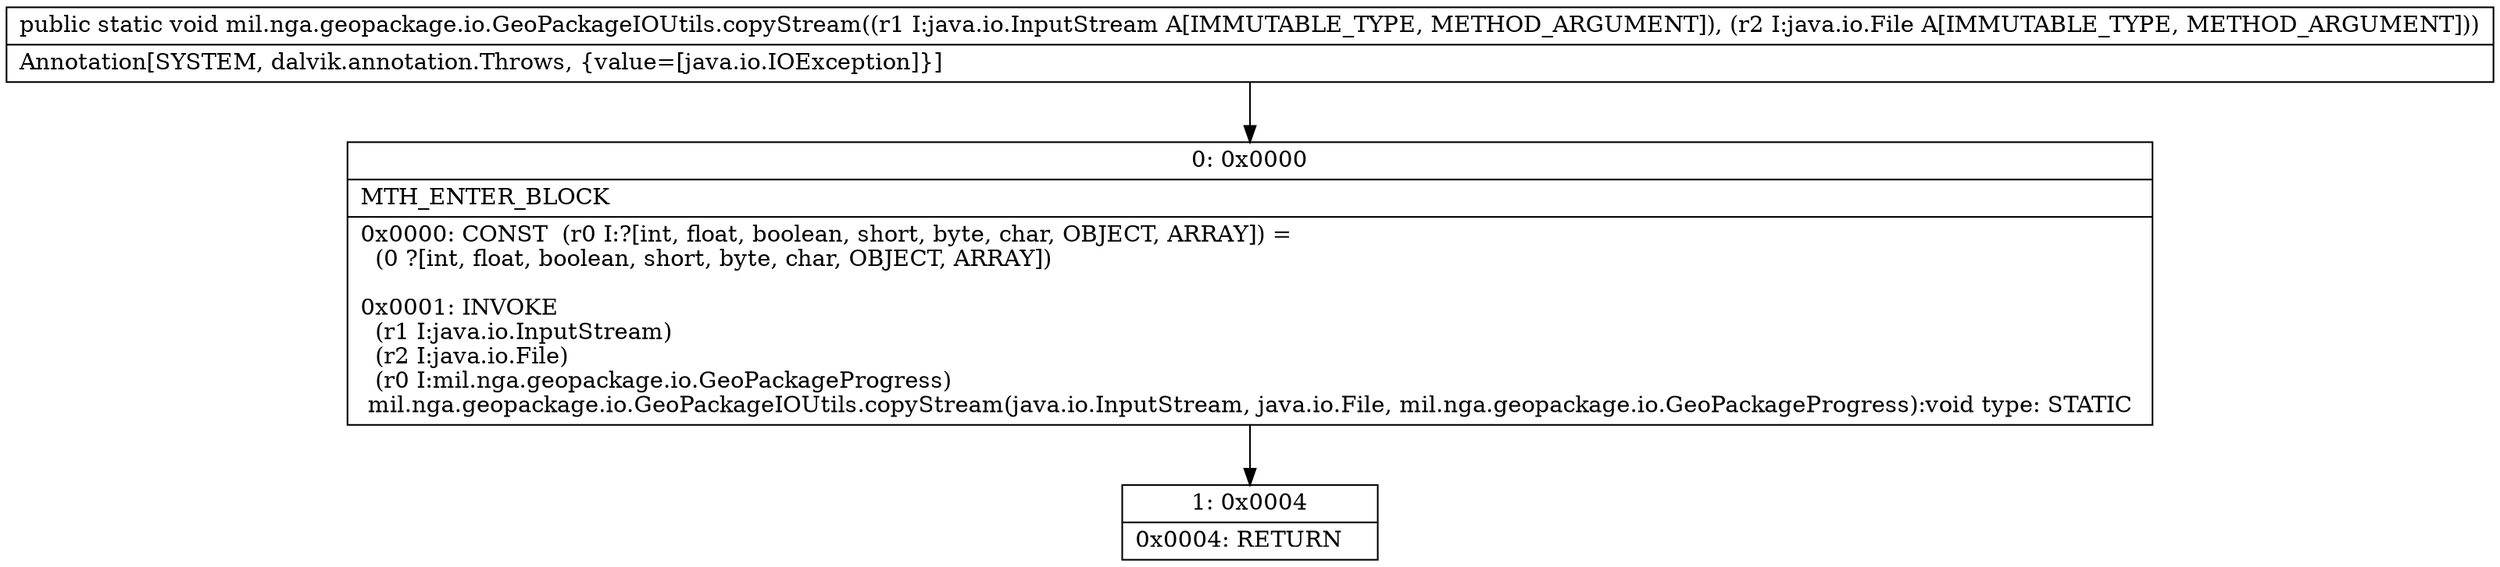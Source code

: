 digraph "CFG formil.nga.geopackage.io.GeoPackageIOUtils.copyStream(Ljava\/io\/InputStream;Ljava\/io\/File;)V" {
Node_0 [shape=record,label="{0\:\ 0x0000|MTH_ENTER_BLOCK\l|0x0000: CONST  (r0 I:?[int, float, boolean, short, byte, char, OBJECT, ARRAY]) = \l  (0 ?[int, float, boolean, short, byte, char, OBJECT, ARRAY])\l \l0x0001: INVOKE  \l  (r1 I:java.io.InputStream)\l  (r2 I:java.io.File)\l  (r0 I:mil.nga.geopackage.io.GeoPackageProgress)\l mil.nga.geopackage.io.GeoPackageIOUtils.copyStream(java.io.InputStream, java.io.File, mil.nga.geopackage.io.GeoPackageProgress):void type: STATIC \l}"];
Node_1 [shape=record,label="{1\:\ 0x0004|0x0004: RETURN   \l}"];
MethodNode[shape=record,label="{public static void mil.nga.geopackage.io.GeoPackageIOUtils.copyStream((r1 I:java.io.InputStream A[IMMUTABLE_TYPE, METHOD_ARGUMENT]), (r2 I:java.io.File A[IMMUTABLE_TYPE, METHOD_ARGUMENT]))  | Annotation[SYSTEM, dalvik.annotation.Throws, \{value=[java.io.IOException]\}]\l}"];
MethodNode -> Node_0;
Node_0 -> Node_1;
}

